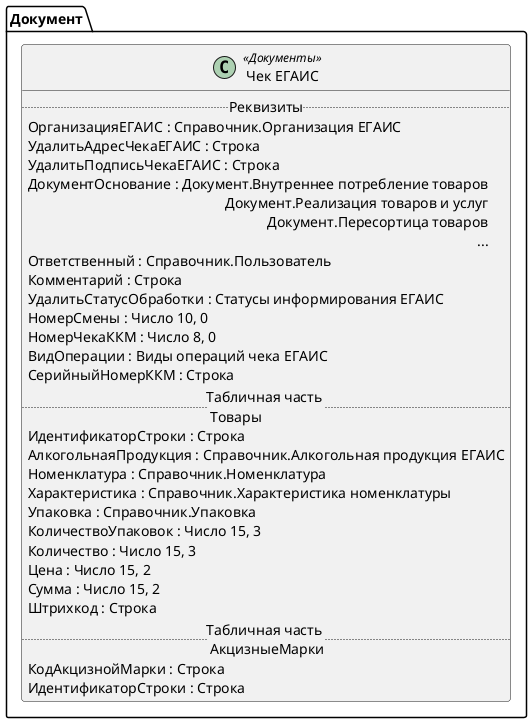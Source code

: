 ﻿@startuml ЧекЕГАИС
'!include templates.wsd
'..\include templates.wsd
class Документ.ЧекЕГАИС as "Чек ЕГАИС" <<Документы>>
{
..Реквизиты..
ОрганизацияЕГАИС : Справочник.Организация ЕГАИС
УдалитьАдресЧекаЕГАИС : Строка
УдалитьПодписьЧекаЕГАИС : Строка
ДокументОснование : Документ.Внутреннее потребление товаров\rДокумент.Реализация товаров и услуг\rДокумент.Пересортица товаров\r...
Ответственный : Справочник.Пользователь
Комментарий : Строка
УдалитьСтатусОбработки : Статусы информирования ЕГАИС
НомерСмены : Число 10, 0
НомерЧекаККМ : Число 8, 0
ВидОперации : Виды операций чека ЕГАИС
СерийныйНомерККМ : Строка
..Табличная часть \n Товары..
ИдентификаторСтроки : Строка
АлкогольнаяПродукция : Справочник.Алкогольная продукция ЕГАИС
Номенклатура : Справочник.Номенклатура
Характеристика : Справочник.Характеристика номенклатуры
Упаковка : Справочник.Упаковка
КоличествоУпаковок : Число 15, 3
Количество : Число 15, 3
Цена : Число 15, 2
Сумма : Число 15, 2
Штрихкод : Строка
..Табличная часть \n АкцизныеМарки..
КодАкцизнойМарки : Строка
ИдентификаторСтроки : Строка
}
@enduml
